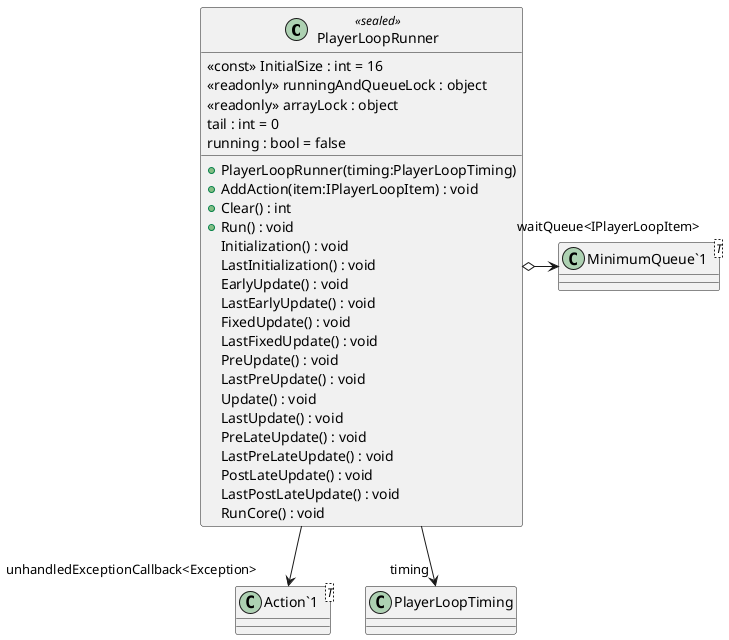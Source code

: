 @startuml
class PlayerLoopRunner <<sealed>> {
    <<const>> InitialSize : int = 16
    <<readonly>> runningAndQueueLock : object
    <<readonly>> arrayLock : object
    tail : int = 0
    running : bool = false
    + PlayerLoopRunner(timing:PlayerLoopTiming)
    + AddAction(item:IPlayerLoopItem) : void
    + Clear() : int
    + Run() : void
    Initialization() : void
    LastInitialization() : void
    EarlyUpdate() : void
    LastEarlyUpdate() : void
    FixedUpdate() : void
    LastFixedUpdate() : void
    PreUpdate() : void
    LastPreUpdate() : void
    Update() : void
    LastUpdate() : void
    PreLateUpdate() : void
    LastPreLateUpdate() : void
    PostLateUpdate() : void
    LastPostLateUpdate() : void
    RunCore() : void
}
class "Action`1"<T> {
}
class "MinimumQueue`1"<T> {
}
PlayerLoopRunner --> "timing" PlayerLoopTiming
PlayerLoopRunner --> "unhandledExceptionCallback<Exception>" "Action`1"
PlayerLoopRunner o-> "waitQueue<IPlayerLoopItem>" "MinimumQueue`1"
@enduml
